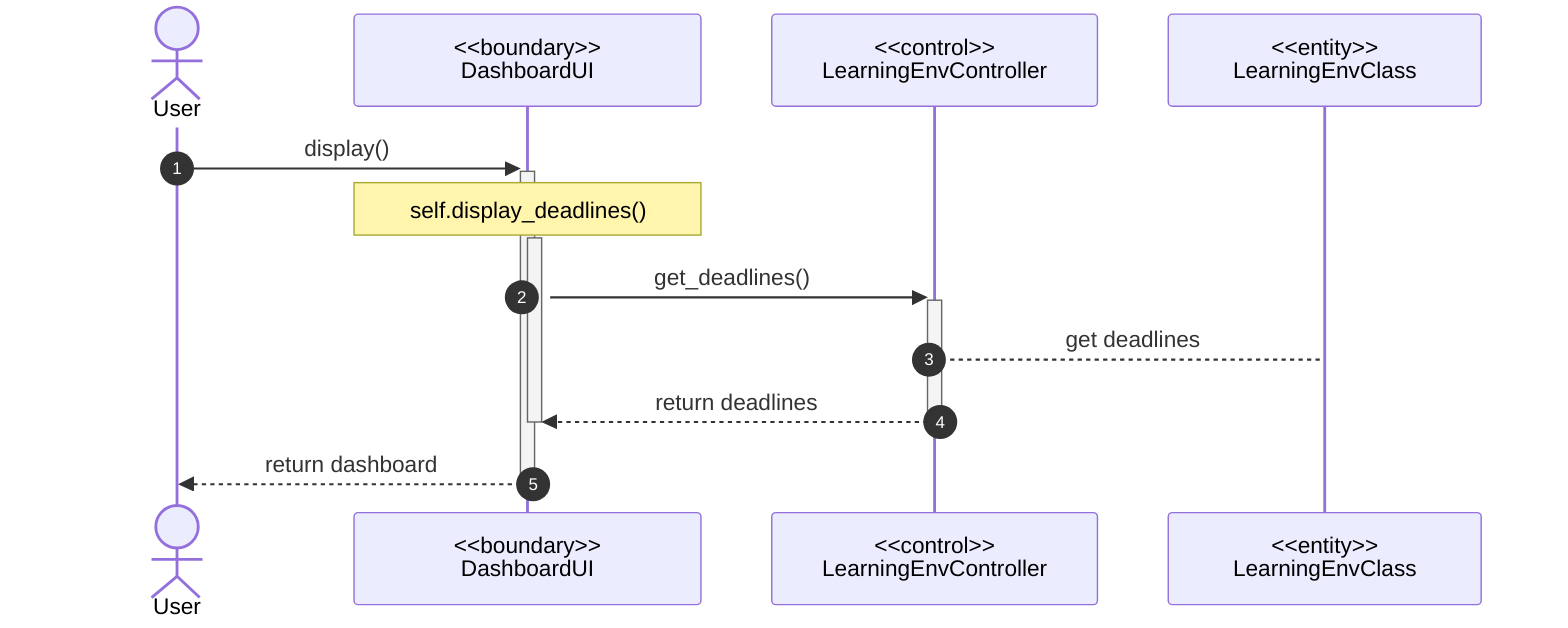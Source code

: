 sequenceDiagram
    %% Scenario 1 - User accessed dashboard view
    autonumber
    actor User
    participant DashUI as #lt;#lt;boundary#gt;#gt;<br>DashboardUI
    participant LearnC as #lt;#lt;control#gt;#gt;<br>LearningEnvController
    participant LearnE as #lt;#lt;entity#gt;#gt;<br>LearningEnvClass
    User    ->>+    DashUI  : display()
    Note over DashUI        : self.display_deadlines()
    activate DashUI
    DashUI  ->>+    LearnC  : get_deadlines()
    LearnC  -->     LearnE  : get deadlines
    LearnC  -->>-   DashUI  : return deadlines
    deactivate DashUI
    DashUI  -->>-   User    : return dashboard